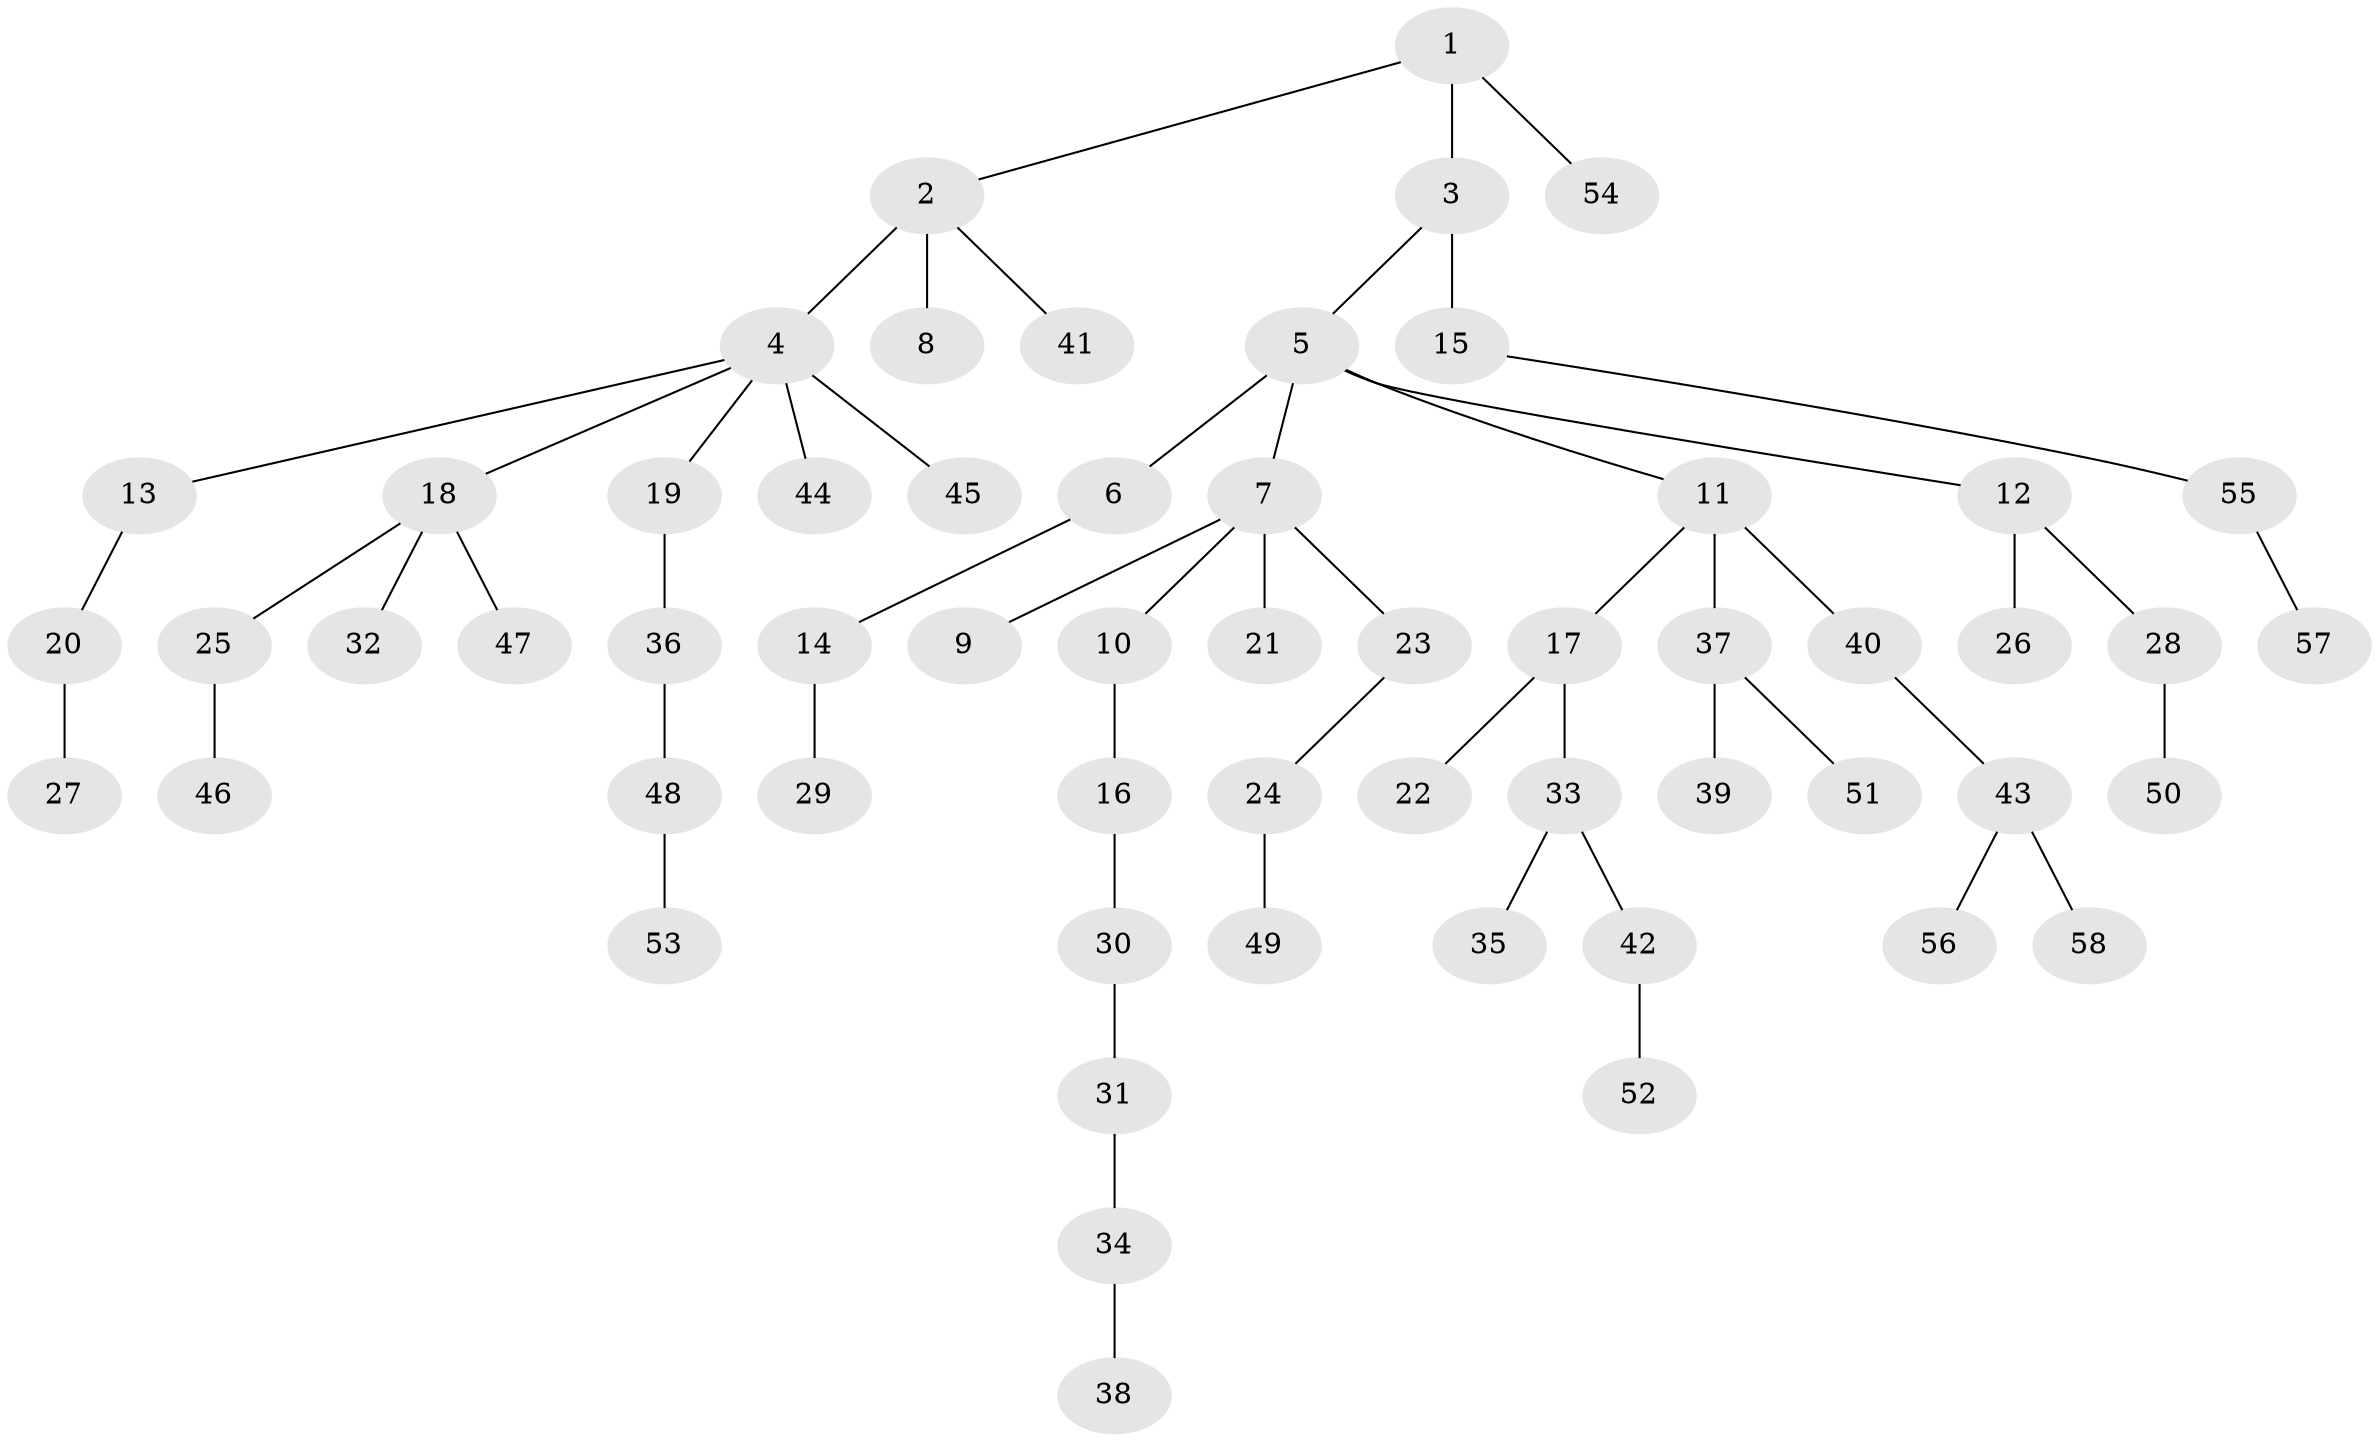 // original degree distribution, {4: 0.05217391304347826, 6: 0.02608695652173913, 3: 0.1391304347826087, 5: 0.034782608695652174, 2: 0.22608695652173913, 1: 0.5130434782608696, 7: 0.008695652173913044}
// Generated by graph-tools (version 1.1) at 2025/36/03/09/25 02:36:37]
// undirected, 58 vertices, 57 edges
graph export_dot {
graph [start="1"]
  node [color=gray90,style=filled];
  1;
  2;
  3;
  4;
  5;
  6;
  7;
  8;
  9;
  10;
  11;
  12;
  13;
  14;
  15;
  16;
  17;
  18;
  19;
  20;
  21;
  22;
  23;
  24;
  25;
  26;
  27;
  28;
  29;
  30;
  31;
  32;
  33;
  34;
  35;
  36;
  37;
  38;
  39;
  40;
  41;
  42;
  43;
  44;
  45;
  46;
  47;
  48;
  49;
  50;
  51;
  52;
  53;
  54;
  55;
  56;
  57;
  58;
  1 -- 2 [weight=1.0];
  1 -- 3 [weight=1.0];
  1 -- 54 [weight=1.0];
  2 -- 4 [weight=2.0];
  2 -- 8 [weight=1.0];
  2 -- 41 [weight=1.0];
  3 -- 5 [weight=1.0];
  3 -- 15 [weight=3.0];
  4 -- 13 [weight=1.0];
  4 -- 18 [weight=1.0];
  4 -- 19 [weight=1.0];
  4 -- 44 [weight=1.0];
  4 -- 45 [weight=1.0];
  5 -- 6 [weight=1.0];
  5 -- 7 [weight=1.0];
  5 -- 11 [weight=1.0];
  5 -- 12 [weight=1.0];
  6 -- 14 [weight=1.0];
  7 -- 9 [weight=1.0];
  7 -- 10 [weight=1.0];
  7 -- 21 [weight=1.0];
  7 -- 23 [weight=2.0];
  10 -- 16 [weight=1.0];
  11 -- 17 [weight=1.0];
  11 -- 37 [weight=3.0];
  11 -- 40 [weight=1.0];
  12 -- 26 [weight=2.0];
  12 -- 28 [weight=1.0];
  13 -- 20 [weight=1.0];
  14 -- 29 [weight=1.0];
  15 -- 55 [weight=1.0];
  16 -- 30 [weight=1.0];
  17 -- 22 [weight=1.0];
  17 -- 33 [weight=1.0];
  18 -- 25 [weight=1.0];
  18 -- 32 [weight=1.0];
  18 -- 47 [weight=1.0];
  19 -- 36 [weight=1.0];
  20 -- 27 [weight=1.0];
  23 -- 24 [weight=1.0];
  24 -- 49 [weight=1.0];
  25 -- 46 [weight=1.0];
  28 -- 50 [weight=1.0];
  30 -- 31 [weight=1.0];
  31 -- 34 [weight=1.0];
  33 -- 35 [weight=1.0];
  33 -- 42 [weight=1.0];
  34 -- 38 [weight=1.0];
  36 -- 48 [weight=1.0];
  37 -- 39 [weight=1.0];
  37 -- 51 [weight=1.0];
  40 -- 43 [weight=1.0];
  42 -- 52 [weight=1.0];
  43 -- 56 [weight=1.0];
  43 -- 58 [weight=1.0];
  48 -- 53 [weight=1.0];
  55 -- 57 [weight=1.0];
}
